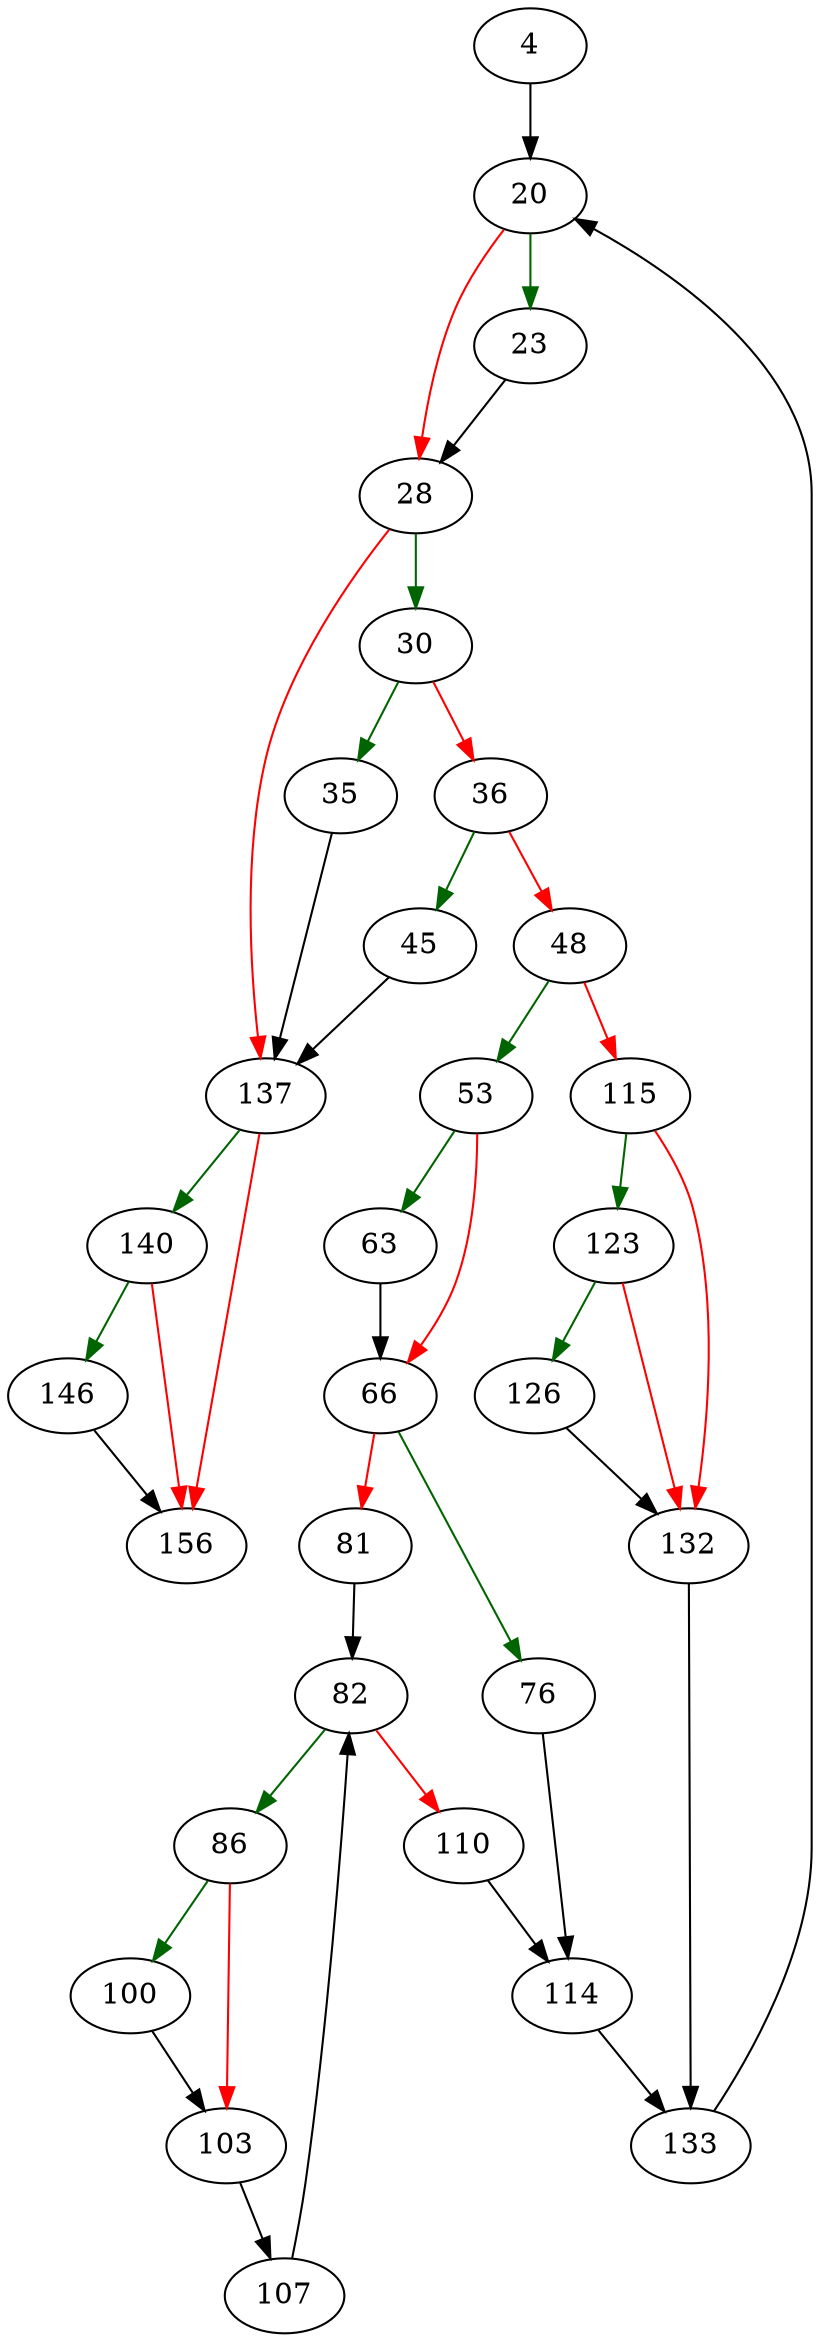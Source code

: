 strict digraph "checkList" {
	// Node definitions.
	4 [entry=true];
	20;
	23;
	28;
	30;
	137;
	35;
	36;
	45;
	48;
	53;
	115;
	63;
	66;
	76;
	81;
	114;
	82;
	86;
	110;
	100;
	103;
	107;
	133;
	123;
	132;
	126;
	140;
	156;
	146;

	// Edge definitions.
	4 -> 20;
	20 -> 23 [
		color=darkgreen
		cond=true
	];
	20 -> 28 [
		color=red
		cond=false
	];
	23 -> 28;
	28 -> 30 [
		color=darkgreen
		cond=true
	];
	28 -> 137 [
		color=red
		cond=false
	];
	30 -> 35 [
		color=darkgreen
		cond=true
	];
	30 -> 36 [
		color=red
		cond=false
	];
	137 -> 140 [
		color=darkgreen
		cond=true
	];
	137 -> 156 [
		color=red
		cond=false
	];
	35 -> 137;
	36 -> 45 [
		color=darkgreen
		cond=true
	];
	36 -> 48 [
		color=red
		cond=false
	];
	45 -> 137;
	48 -> 53 [
		color=darkgreen
		cond=true
	];
	48 -> 115 [
		color=red
		cond=false
	];
	53 -> 63 [
		color=darkgreen
		cond=true
	];
	53 -> 66 [
		color=red
		cond=false
	];
	115 -> 123 [
		color=darkgreen
		cond=true
	];
	115 -> 132 [
		color=red
		cond=false
	];
	63 -> 66;
	66 -> 76 [
		color=darkgreen
		cond=true
	];
	66 -> 81 [
		color=red
		cond=false
	];
	76 -> 114;
	81 -> 82;
	114 -> 133;
	82 -> 86 [
		color=darkgreen
		cond=true
	];
	82 -> 110 [
		color=red
		cond=false
	];
	86 -> 100 [
		color=darkgreen
		cond=true
	];
	86 -> 103 [
		color=red
		cond=false
	];
	110 -> 114;
	100 -> 103;
	103 -> 107;
	107 -> 82;
	133 -> 20;
	123 -> 132 [
		color=red
		cond=false
	];
	123 -> 126 [
		color=darkgreen
		cond=true
	];
	132 -> 133;
	126 -> 132;
	140 -> 156 [
		color=red
		cond=false
	];
	140 -> 146 [
		color=darkgreen
		cond=true
	];
	146 -> 156;
}